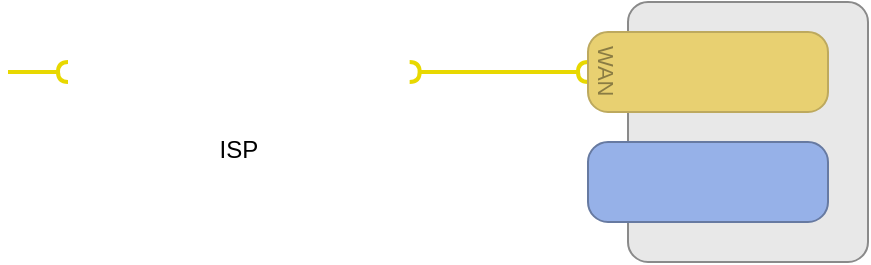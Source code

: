 <mxfile version="28.0.6">
  <diagram name="Page-1" id="zDdUZ-FA3EZwhz1xp4En">
    <mxGraphModel dx="133" dy="85" grid="1" gridSize="10" guides="1" tooltips="1" connect="1" arrows="1" fold="1" page="1" pageScale="1" pageWidth="1169" pageHeight="827" math="0" shadow="0">
      <root>
        <mxCell id="0" />
        <mxCell id="1" parent="0" />
        <mxCell id="cXflRYodfnQ1DScUz4Ab-10" style="edgeStyle=orthogonalEdgeStyle;shape=connector;rounded=0;jumpStyle=gap;orthogonalLoop=1;jettySize=auto;html=1;exitX=1;exitY=0.5;exitDx=0;exitDy=0;shadow=0;strokeColor=#E8D800;strokeWidth=2;align=center;verticalAlign=middle;fontFamily=Helvetica;fontSize=11;fontColor=default;labelBackgroundColor=default;startArrow=halfCircle;startFill=0;startSize=2;endArrow=halfCircle;endFill=0;endSize=2;flowAnimation=0;entryX=0;entryY=0.5;entryDx=0;entryDy=0;" edge="1" parent="1" source="cXflRYodfnQ1DScUz4Ab-6" target="cXflRYodfnQ1DScUz4Ab-15">
          <mxGeometry relative="1" as="geometry">
            <mxPoint x="250" y="45.17" as="targetPoint" />
          </mxGeometry>
        </mxCell>
        <mxCell id="cXflRYodfnQ1DScUz4Ab-6" value="ISP" style="shape=image;verticalLabelPosition=bottom;labelBackgroundColor=default;verticalAlign=top;aspect=fixed;imageAspect=0;image=https://www.superloop.com/images/header/logoColor.svg;" vertex="1" parent="1">
          <mxGeometry x="40" y="20" width="170.83" height="50" as="geometry" />
        </mxCell>
        <mxCell id="cXflRYodfnQ1DScUz4Ab-9" value="" style="endArrow=halfCircle;html=1;rounded=0;edgeStyle=orthogonalEdgeStyle;strokeWidth=2;jumpStyle=gap;flowAnimation=0;shadow=0;endFill=0;endSize=2;startArrow=none;startFill=0;startSize=2;entryX=0;entryY=0.5;entryDx=0;entryDy=0;sourcePerimeterSpacing=0;fillColor=#0050ef;strokeColor=#E8D800;" edge="1" parent="1" target="cXflRYodfnQ1DScUz4Ab-6">
          <mxGeometry width="50" height="50" relative="1" as="geometry">
            <mxPoint x="10" y="45" as="sourcePoint" />
            <mxPoint x="70" y="40" as="targetPoint" />
            <Array as="points">
              <mxPoint x="10" y="45" />
            </Array>
          </mxGeometry>
        </mxCell>
        <mxCell id="cXflRYodfnQ1DScUz4Ab-12" value="" style="rounded=1;whiteSpace=wrap;html=1;fontFamily=Helvetica;fontSize=11;fontColor=default;labelBackgroundColor=default;absoluteArcSize=1;strokeColor=#8A8A8A;fillColor=#E8E8E8;" vertex="1" parent="1">
          <mxGeometry x="320" y="10" width="120" height="130" as="geometry" />
        </mxCell>
        <mxCell id="cXflRYodfnQ1DScUz4Ab-14" value="" style="rounded=1;whiteSpace=wrap;html=1;fontFamily=Helvetica;fontSize=11;fontColor=default;labelBackgroundColor=default;absoluteArcSize=1;strokeColor=#677AA1;fillColor=#96B1E8;" vertex="1" parent="1">
          <mxGeometry x="300" y="80" width="120" height="40" as="geometry" />
        </mxCell>
        <mxCell id="cXflRYodfnQ1DScUz4Ab-15" value="&lt;div align=&quot;left&quot;&gt;WAN&lt;/div&gt;" style="rounded=1;whiteSpace=wrap;html=1;fontFamily=Helvetica;fontSize=11;fontColor=default;labelBackgroundColor=none;absoluteArcSize=1;strokeColor=#BDA95E;fillColor=#E8D071;align=left;textDirection=vertical-lr;textOpacity=40;" vertex="1" parent="1">
          <mxGeometry x="300" y="25" width="120" height="40" as="geometry" />
        </mxCell>
      </root>
    </mxGraphModel>
  </diagram>
</mxfile>
